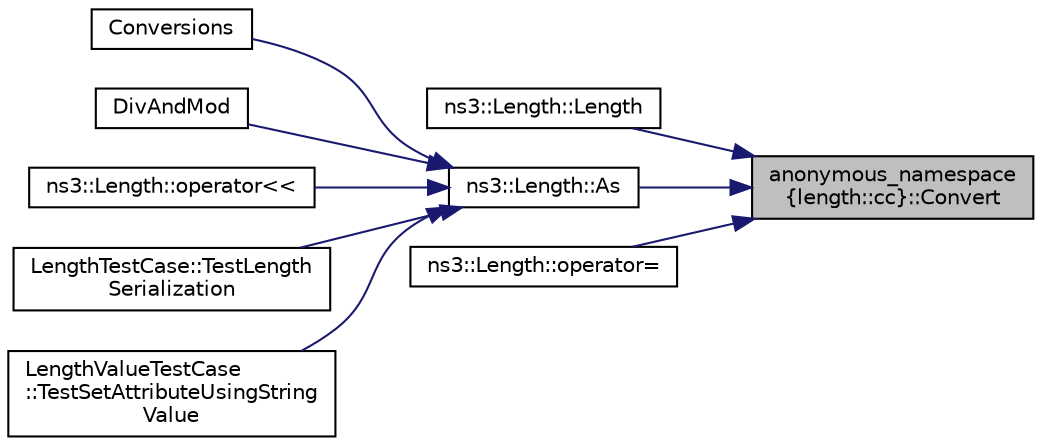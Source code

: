 digraph "anonymous_namespace{length::cc}::Convert"
{
 // LATEX_PDF_SIZE
  edge [fontname="Helvetica",fontsize="10",labelfontname="Helvetica",labelfontsize="10"];
  node [fontname="Helvetica",fontsize="10",shape=record];
  rankdir="RL";
  Node1 [label="anonymous_namespace\l\{length::cc\}::Convert",height=0.2,width=0.4,color="black", fillcolor="grey75", style="filled", fontcolor="black",tooltip="Convert a Length::Quantity to the equivalent value in another unit."];
  Node1 -> Node2 [dir="back",color="midnightblue",fontsize="10",style="solid",fontname="Helvetica"];
  Node2 [label="ns3::Length::Length",height=0.2,width=0.4,color="black", fillcolor="white", style="filled",URL="$classns3_1_1_length.html#a3e048bf9bfc3ab64e98605ac40b090c7",tooltip="Construct a Length object from a value and a unit string."];
  Node1 -> Node3 [dir="back",color="midnightblue",fontsize="10",style="solid",fontname="Helvetica"];
  Node3 [label="ns3::Length::As",height=0.2,width=0.4,color="black", fillcolor="white", style="filled",URL="$classns3_1_1_length.html#a70245603398cf618ec7a7f4bfca815fc",tooltip="Create a Quantity in a specific unit from a Length."];
  Node3 -> Node4 [dir="back",color="midnightblue",fontsize="10",style="solid",fontname="Helvetica"];
  Node4 [label="Conversions",height=0.2,width=0.4,color="black", fillcolor="white", style="filled",URL="$length-example_8cc.html#a5d83104dfb22a80fcb70c5a90f4c1b32",tooltip=" "];
  Node3 -> Node5 [dir="back",color="midnightblue",fontsize="10",style="solid",fontname="Helvetica"];
  Node5 [label="DivAndMod",height=0.2,width=0.4,color="black", fillcolor="white", style="filled",URL="$length-example_8cc.html#abc2c07562dd2d7e4b66d41c8c2fe1290",tooltip=" "];
  Node3 -> Node6 [dir="back",color="midnightblue",fontsize="10",style="solid",fontname="Helvetica"];
  Node6 [label="ns3::Length::operator\<\<",height=0.2,width=0.4,color="black", fillcolor="white", style="filled",URL="$classns3_1_1_length.html#ae59ca49e92a02723194cbc4361ed20fb",tooltip="Write a length value to an output stream."];
  Node3 -> Node7 [dir="back",color="midnightblue",fontsize="10",style="solid",fontname="Helvetica"];
  Node7 [label="LengthTestCase::TestLength\lSerialization",height=0.2,width=0.4,color="black", fillcolor="white", style="filled",URL="$class_length_test_case.html#a8af979b86902a1f8285a95391f7b7385",tooltip="Generic function for testing serialization of a Length object in various units."];
  Node3 -> Node8 [dir="back",color="midnightblue",fontsize="10",style="solid",fontname="Helvetica"];
  Node8 [label="LengthValueTestCase\l::TestSetAttributeUsingString\lValue",height=0.2,width=0.4,color="black", fillcolor="white", style="filled",URL="$class_length_value_test_case.html#ad0e692d68851c091d040e5d0cfbac65d",tooltip="Test that a StringValue is converted to LengthValue."];
  Node1 -> Node9 [dir="back",color="midnightblue",fontsize="10",style="solid",fontname="Helvetica"];
  Node9 [label="ns3::Length::operator=",height=0.2,width=0.4,color="black", fillcolor="white", style="filled",URL="$classns3_1_1_length.html#af670fc093814343a11cbbeb38018e568",tooltip="Assignment operator."];
}

